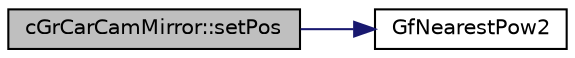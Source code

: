 digraph "cGrCarCamMirror::setPos"
{
  edge [fontname="Helvetica",fontsize="10",labelfontname="Helvetica",labelfontsize="10"];
  node [fontname="Helvetica",fontsize="10",shape=record];
  rankdir="LR";
  Node1 [label="cGrCarCamMirror::setPos",height=0.2,width=0.4,color="black", fillcolor="grey75", style="filled", fontcolor="black"];
  Node1 -> Node2 [color="midnightblue",fontsize="10",style="solid",fontname="Helvetica"];
  Node2 [label="GfNearestPow2",height=0.2,width=0.4,color="black", fillcolor="white", style="filled",URL="$tgf_8cpp.html#a245f5b4336b41119386741ff08922f75"];
}
